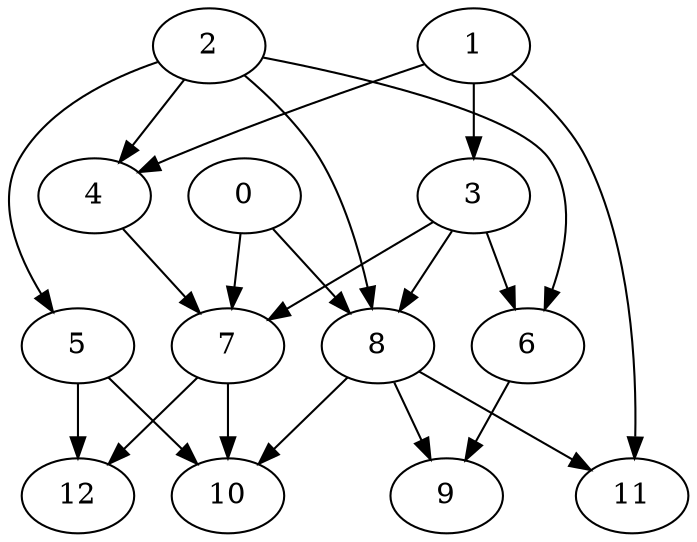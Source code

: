 digraph {
    3 -> 7;
    5 -> 10;
    8 -> 9;
    0 -> 8;
    2 -> 5;
    1 -> 3;
    2 -> 8;
    7 -> 10;
    3 -> 6;
    5 -> 12;
    8 -> 11;
    0 -> 7;
    2 -> 4;
    1 -> 11;
    7 -> 12;
    4 -> 7;
    3 -> 8;
    8 -> 10;
    1 -> 4;
    2 -> 6;
    6 -> 9;
}